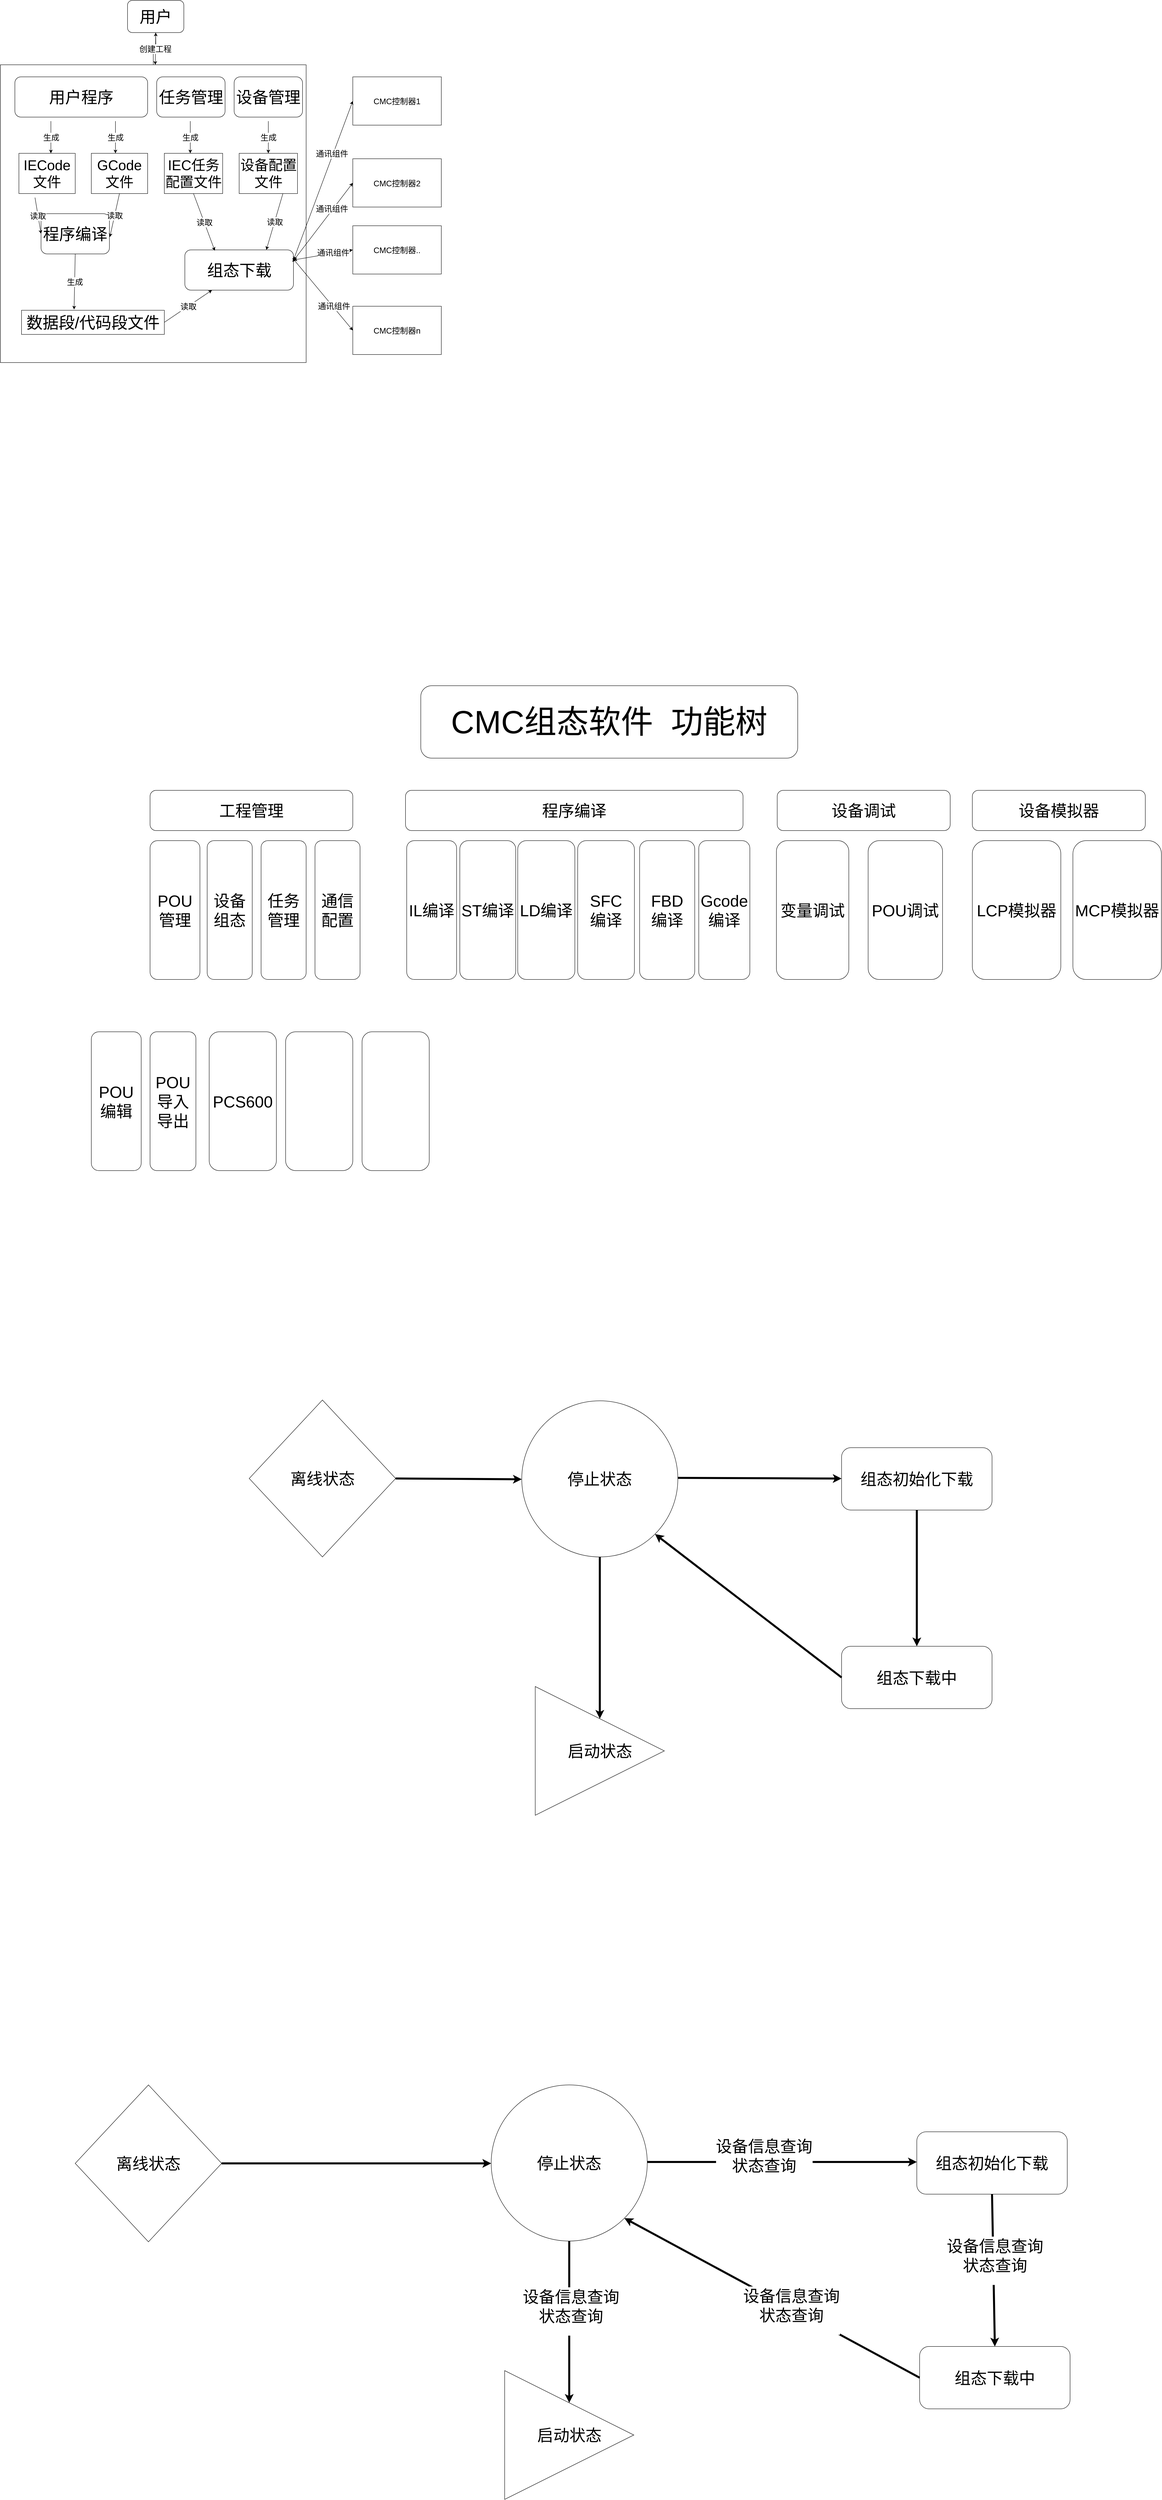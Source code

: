 <mxfile version="12.2.4" type="github" pages="1">
  <diagram id="8eFCHStxxwOZdWIUavua" name="Page-1">
    <mxGraphModel dx="2347" dy="2569" grid="1" gridSize="10" guides="1" tooltips="1" connect="1" arrows="1" fold="1" page="1" pageScale="1" pageWidth="827" pageHeight="1169" math="0" shadow="0">
      <root>
        <mxCell id="0"/>
        <mxCell id="1" parent="0"/>
        <mxCell id="lSWwNBWewVUf58__QeLn-1" value="&lt;font style=&quot;font-size: 40px&quot;&gt;用户&lt;/font&gt;" style="rounded=1;whiteSpace=wrap;html=1;" parent="1" vertex="1">
          <mxGeometry x="570" y="-1120" width="140" height="80" as="geometry"/>
        </mxCell>
        <mxCell id="lSWwNBWewVUf58__QeLn-21" value="" style="edgeStyle=orthogonalEdgeStyle;rounded=0;orthogonalLoop=1;jettySize=auto;html=1;" parent="1" source="lSWwNBWewVUf58__QeLn-2" edge="1">
          <mxGeometry relative="1" as="geometry">
            <mxPoint x="640" y="-1040" as="targetPoint"/>
          </mxGeometry>
        </mxCell>
        <mxCell id="lSWwNBWewVUf58__QeLn-2" value="" style="rounded=0;whiteSpace=wrap;html=1;" parent="1" vertex="1">
          <mxGeometry x="254" y="-960" width="760" height="740" as="geometry"/>
        </mxCell>
        <mxCell id="lSWwNBWewVUf58__QeLn-3" value="&lt;font style=&quot;font-size: 20px&quot;&gt;创建工程&lt;/font&gt;" style="endArrow=classic;html=1;exitX=0.5;exitY=1;exitDx=0;exitDy=0;" parent="1" source="lSWwNBWewVUf58__QeLn-1" target="lSWwNBWewVUf58__QeLn-2" edge="1">
          <mxGeometry width="50" height="50" relative="1" as="geometry">
            <mxPoint x="360" y="-280" as="sourcePoint"/>
            <mxPoint x="410" y="-330" as="targetPoint"/>
          </mxGeometry>
        </mxCell>
        <mxCell id="lSWwNBWewVUf58__QeLn-8" value="&lt;font style=&quot;font-size: 40px&quot;&gt;用户程序&lt;/font&gt;" style="rounded=1;whiteSpace=wrap;html=1;" parent="1" vertex="1">
          <mxGeometry x="290" y="-930" width="330" height="100" as="geometry"/>
        </mxCell>
        <mxCell id="lSWwNBWewVUf58__QeLn-11" value="&lt;div&gt;&lt;font style=&quot;font-size: 35px&quot;&gt;IECode&lt;/font&gt;&lt;/div&gt;&lt;div&gt;&lt;font style=&quot;font-size: 35px&quot;&gt;文件&lt;br&gt;&lt;/font&gt;&lt;/div&gt;" style="rounded=0;whiteSpace=wrap;html=1;" parent="1" vertex="1">
          <mxGeometry x="300" y="-740" width="140" height="100" as="geometry"/>
        </mxCell>
        <mxCell id="lSWwNBWewVUf58__QeLn-12" value="&lt;div&gt;&lt;font style=&quot;font-size: 35px&quot;&gt;GCode&lt;/font&gt;&lt;/div&gt;&lt;div&gt;&lt;font style=&quot;font-size: 35px&quot;&gt;文件&lt;br&gt;&lt;/font&gt;&lt;/div&gt;" style="rounded=0;whiteSpace=wrap;html=1;" parent="1" vertex="1">
          <mxGeometry x="480" y="-740" width="140" height="100" as="geometry"/>
        </mxCell>
        <mxCell id="lSWwNBWewVUf58__QeLn-14" value="&lt;font style=&quot;font-size: 40px&quot;&gt;设备管理&lt;/font&gt;" style="rounded=1;whiteSpace=wrap;html=1;" parent="1" vertex="1">
          <mxGeometry x="835" y="-930" width="170" height="100" as="geometry"/>
        </mxCell>
        <mxCell id="lSWwNBWewVUf58__QeLn-15" value="&lt;div&gt;&lt;font style=&quot;font-size: 35px&quot;&gt;设备配置&lt;/font&gt;&lt;/div&gt;&lt;div&gt;&lt;font style=&quot;font-size: 35px&quot;&gt;文件&lt;br&gt;&lt;/font&gt;&lt;/div&gt;" style="rounded=0;whiteSpace=wrap;html=1;" parent="1" vertex="1">
          <mxGeometry x="847.5" y="-740" width="145" height="100" as="geometry"/>
        </mxCell>
        <mxCell id="lSWwNBWewVUf58__QeLn-16" value="&lt;font style=&quot;font-size: 40px&quot;&gt;任务管理&lt;/font&gt;" style="rounded=1;whiteSpace=wrap;html=1;" parent="1" vertex="1">
          <mxGeometry x="642.5" y="-930" width="170" height="100" as="geometry"/>
        </mxCell>
        <mxCell id="lSWwNBWewVUf58__QeLn-17" value="&lt;div&gt;&lt;font style=&quot;font-size: 35px&quot;&gt;IEC任务&lt;/font&gt;&lt;/div&gt;&lt;div&gt;&lt;font style=&quot;font-size: 35px&quot;&gt;配置文件&lt;br&gt;&lt;/font&gt;&lt;/div&gt;" style="rounded=0;whiteSpace=wrap;html=1;" parent="1" vertex="1">
          <mxGeometry x="661.5" y="-740" width="145" height="100" as="geometry"/>
        </mxCell>
        <mxCell id="lSWwNBWewVUf58__QeLn-19" value="&lt;font style=&quot;font-size: 40px&quot;&gt;程序编译&lt;/font&gt;" style="rounded=1;whiteSpace=wrap;html=1;" parent="1" vertex="1">
          <mxGeometry x="355" y="-590" width="170" height="100" as="geometry"/>
        </mxCell>
        <mxCell id="lSWwNBWewVUf58__QeLn-22" value="生成" style="endArrow=classic;html=1;exitX=0.5;exitY=1;exitDx=0;exitDy=0;fontSize=20;" parent="1" edge="1">
          <mxGeometry width="50" height="50" relative="1" as="geometry">
            <mxPoint x="379.5" y="-820" as="sourcePoint"/>
            <mxPoint x="379.5" y="-740" as="targetPoint"/>
          </mxGeometry>
        </mxCell>
        <mxCell id="lSWwNBWewVUf58__QeLn-25" value="生成" style="endArrow=classic;html=1;exitX=0.5;exitY=1;exitDx=0;exitDy=0;fontSize=20;" parent="1" edge="1">
          <mxGeometry width="50" height="50" relative="1" as="geometry">
            <mxPoint x="540" y="-820" as="sourcePoint"/>
            <mxPoint x="540" y="-740" as="targetPoint"/>
          </mxGeometry>
        </mxCell>
        <mxCell id="lSWwNBWewVUf58__QeLn-26" value="生成" style="endArrow=classic;html=1;exitX=0.5;exitY=1;exitDx=0;exitDy=0;fontSize=20;" parent="1" edge="1">
          <mxGeometry width="50" height="50" relative="1" as="geometry">
            <mxPoint x="726" y="-820" as="sourcePoint"/>
            <mxPoint x="726" y="-740" as="targetPoint"/>
          </mxGeometry>
        </mxCell>
        <mxCell id="lSWwNBWewVUf58__QeLn-27" value="生成" style="endArrow=classic;html=1;exitX=0.5;exitY=1;exitDx=0;exitDy=0;fontSize=20;" parent="1" edge="1">
          <mxGeometry width="50" height="50" relative="1" as="geometry">
            <mxPoint x="920" y="-820" as="sourcePoint"/>
            <mxPoint x="920" y="-740" as="targetPoint"/>
          </mxGeometry>
        </mxCell>
        <mxCell id="lSWwNBWewVUf58__QeLn-28" value="读取" style="endArrow=classic;html=1;exitX=0.5;exitY=1;exitDx=0;exitDy=0;fontSize=20;entryX=0;entryY=0.5;entryDx=0;entryDy=0;" parent="1" target="lSWwNBWewVUf58__QeLn-19" edge="1">
          <mxGeometry width="50" height="50" relative="1" as="geometry">
            <mxPoint x="340" y="-630" as="sourcePoint"/>
            <mxPoint x="340" y="-550" as="targetPoint"/>
          </mxGeometry>
        </mxCell>
        <mxCell id="lSWwNBWewVUf58__QeLn-30" value="读取" style="endArrow=classic;html=1;exitX=0.5;exitY=1;exitDx=0;exitDy=0;fontSize=20;entryX=1.006;entryY=0.58;entryDx=0;entryDy=0;entryPerimeter=0;" parent="1" target="lSWwNBWewVUf58__QeLn-19" edge="1">
          <mxGeometry width="50" height="50" relative="1" as="geometry">
            <mxPoint x="550.0" y="-640" as="sourcePoint"/>
            <mxPoint x="610.0" y="-540" as="targetPoint"/>
          </mxGeometry>
        </mxCell>
        <mxCell id="lSWwNBWewVUf58__QeLn-31" value="生成" style="endArrow=classic;html=1;exitX=0.5;exitY=1;exitDx=0;exitDy=0;fontSize=20;entryX=0.368;entryY=-0.033;entryDx=0;entryDy=0;entryPerimeter=0;" parent="1" source="lSWwNBWewVUf58__QeLn-19" target="lSWwNBWewVUf58__QeLn-35" edge="1">
          <mxGeometry width="50" height="50" relative="1" as="geometry">
            <mxPoint x="478.5" y="-440" as="sourcePoint"/>
            <mxPoint x="478.5" y="-360" as="targetPoint"/>
          </mxGeometry>
        </mxCell>
        <mxCell id="lSWwNBWewVUf58__QeLn-34" value="&lt;font style=&quot;font-size: 40px&quot;&gt;组态下载&lt;/font&gt;" style="rounded=1;whiteSpace=wrap;html=1;" parent="1" vertex="1">
          <mxGeometry x="712.5" y="-500" width="270" height="100" as="geometry"/>
        </mxCell>
        <mxCell id="lSWwNBWewVUf58__QeLn-35" value="&lt;font style=&quot;font-size: 40px&quot;&gt;数据段/代码段文件&lt;/font&gt;" style="rounded=0;whiteSpace=wrap;html=1;fontSize=20;" parent="1" vertex="1">
          <mxGeometry x="306.5" y="-350" width="355" height="60" as="geometry"/>
        </mxCell>
        <mxCell id="lSWwNBWewVUf58__QeLn-36" value="读取" style="endArrow=classic;html=1;exitX=0.5;exitY=1;exitDx=0;exitDy=0;fontSize=20;entryX=0.25;entryY=1;entryDx=0;entryDy=0;" parent="1" target="lSWwNBWewVUf58__QeLn-34" edge="1">
          <mxGeometry width="50" height="50" relative="1" as="geometry">
            <mxPoint x="661.5" y="-320" as="sourcePoint"/>
            <mxPoint x="716.5" y="-190" as="targetPoint"/>
          </mxGeometry>
        </mxCell>
        <mxCell id="lSWwNBWewVUf58__QeLn-37" value="读取" style="endArrow=classic;html=1;exitX=0.5;exitY=1;exitDx=0;exitDy=0;fontSize=20;entryX=0.276;entryY=0.02;entryDx=0;entryDy=0;entryPerimeter=0;" parent="1" source="lSWwNBWewVUf58__QeLn-17" target="lSWwNBWewVUf58__QeLn-34" edge="1">
          <mxGeometry width="50" height="50" relative="1" as="geometry">
            <mxPoint x="694" y="-540" as="sourcePoint"/>
            <mxPoint x="812.5" y="-620" as="targetPoint"/>
          </mxGeometry>
        </mxCell>
        <mxCell id="lSWwNBWewVUf58__QeLn-38" value="读取" style="endArrow=classic;html=1;exitX=0.75;exitY=1;exitDx=0;exitDy=0;fontSize=20;entryX=0.75;entryY=0;entryDx=0;entryDy=0;" parent="1" source="lSWwNBWewVUf58__QeLn-15" target="lSWwNBWewVUf58__QeLn-34" edge="1">
          <mxGeometry width="50" height="50" relative="1" as="geometry">
            <mxPoint x="744" y="-630.0" as="sourcePoint"/>
            <mxPoint x="790" y="-490" as="targetPoint"/>
          </mxGeometry>
        </mxCell>
        <mxCell id="lSWwNBWewVUf58__QeLn-39" value="CMC控制器1" style="rounded=0;whiteSpace=wrap;html=1;fontSize=20;" parent="1" vertex="1">
          <mxGeometry x="1130" y="-930" width="220" height="120" as="geometry"/>
        </mxCell>
        <mxCell id="lSWwNBWewVUf58__QeLn-42" value="CMC控制器2" style="rounded=0;whiteSpace=wrap;html=1;fontSize=20;" parent="1" vertex="1">
          <mxGeometry x="1130" y="-726.5" width="220" height="120" as="geometry"/>
        </mxCell>
        <mxCell id="lSWwNBWewVUf58__QeLn-43" value="CMC控制器.." style="rounded=0;whiteSpace=wrap;html=1;fontSize=20;" parent="1" vertex="1">
          <mxGeometry x="1130" y="-560" width="220" height="120" as="geometry"/>
        </mxCell>
        <mxCell id="lSWwNBWewVUf58__QeLn-45" value="CMC控制器n" style="rounded=0;whiteSpace=wrap;html=1;fontSize=20;" parent="1" vertex="1">
          <mxGeometry x="1130" y="-360" width="220" height="120" as="geometry"/>
        </mxCell>
        <mxCell id="lSWwNBWewVUf58__QeLn-46" value="" style="endArrow=classic;startArrow=classic;html=1;fontSize=20;exitX=1;exitY=0.25;exitDx=0;exitDy=0;entryX=0;entryY=0.5;entryDx=0;entryDy=0;" parent="1" source="lSWwNBWewVUf58__QeLn-34" target="lSWwNBWewVUf58__QeLn-39" edge="1">
          <mxGeometry width="50" height="50" relative="1" as="geometry">
            <mxPoint x="1100" y="-810" as="sourcePoint"/>
            <mxPoint x="1150" y="-860" as="targetPoint"/>
          </mxGeometry>
        </mxCell>
        <mxCell id="lSWwNBWewVUf58__QeLn-47" value="通讯组件" style="text;html=1;resizable=0;points=[];align=center;verticalAlign=middle;labelBackgroundColor=#ffffff;fontSize=20;" parent="lSWwNBWewVUf58__QeLn-46" vertex="1" connectable="0">
          <mxGeometry x="0.335" y="3" relative="1" as="geometry">
            <mxPoint as="offset"/>
          </mxGeometry>
        </mxCell>
        <mxCell id="lSWwNBWewVUf58__QeLn-48" value="" style="endArrow=classic;startArrow=classic;html=1;fontSize=20;entryX=0;entryY=0.5;entryDx=0;entryDy=0;" parent="1" target="lSWwNBWewVUf58__QeLn-42" edge="1">
          <mxGeometry width="50" height="50" relative="1" as="geometry">
            <mxPoint x="980" y="-470" as="sourcePoint"/>
            <mxPoint x="1160" y="-850" as="targetPoint"/>
          </mxGeometry>
        </mxCell>
        <mxCell id="lSWwNBWewVUf58__QeLn-49" value="通讯组件" style="text;html=1;resizable=0;points=[];align=center;verticalAlign=middle;labelBackgroundColor=#ffffff;fontSize=20;" parent="lSWwNBWewVUf58__QeLn-48" vertex="1" connectable="0">
          <mxGeometry x="0.335" y="3" relative="1" as="geometry">
            <mxPoint as="offset"/>
          </mxGeometry>
        </mxCell>
        <mxCell id="lSWwNBWewVUf58__QeLn-52" value="" style="endArrow=classic;startArrow=classic;html=1;fontSize=20;entryX=0;entryY=0.5;entryDx=0;entryDy=0;exitX=1;exitY=0.25;exitDx=0;exitDy=0;" parent="1" source="lSWwNBWewVUf58__QeLn-34" target="lSWwNBWewVUf58__QeLn-43" edge="1">
          <mxGeometry width="50" height="50" relative="1" as="geometry">
            <mxPoint x="990" y="-460" as="sourcePoint"/>
            <mxPoint x="1140" y="-656.5" as="targetPoint"/>
          </mxGeometry>
        </mxCell>
        <mxCell id="lSWwNBWewVUf58__QeLn-53" value="通讯组件" style="text;html=1;resizable=0;points=[];align=center;verticalAlign=middle;labelBackgroundColor=#ffffff;fontSize=20;" parent="lSWwNBWewVUf58__QeLn-52" vertex="1" connectable="0">
          <mxGeometry x="0.335" y="3" relative="1" as="geometry">
            <mxPoint as="offset"/>
          </mxGeometry>
        </mxCell>
        <mxCell id="lSWwNBWewVUf58__QeLn-55" value="" style="endArrow=classic;startArrow=classic;html=1;fontSize=20;entryX=0;entryY=0.5;entryDx=0;entryDy=0;" parent="1" target="lSWwNBWewVUf58__QeLn-45" edge="1">
          <mxGeometry width="50" height="50" relative="1" as="geometry">
            <mxPoint x="980" y="-480" as="sourcePoint"/>
            <mxPoint x="1140" y="-490" as="targetPoint"/>
          </mxGeometry>
        </mxCell>
        <mxCell id="lSWwNBWewVUf58__QeLn-56" value="通讯组件" style="text;html=1;resizable=0;points=[];align=center;verticalAlign=middle;labelBackgroundColor=#ffffff;fontSize=20;" parent="lSWwNBWewVUf58__QeLn-55" vertex="1" connectable="0">
          <mxGeometry x="0.335" y="3" relative="1" as="geometry">
            <mxPoint as="offset"/>
          </mxGeometry>
        </mxCell>
        <mxCell id="lSWwNBWewVUf58__QeLn-58" value="&lt;font style=&quot;font-size: 40px&quot;&gt;工程管理&lt;/font&gt;" style="rounded=1;whiteSpace=wrap;html=1;" parent="1" vertex="1">
          <mxGeometry x="626" y="843" width="504" height="100" as="geometry"/>
        </mxCell>
        <mxCell id="lSWwNBWewVUf58__QeLn-59" value="&lt;font style=&quot;font-size: 80px&quot;&gt;CMC组态软件&amp;nbsp; 功能树&lt;/font&gt;" style="rounded=1;whiteSpace=wrap;html=1;" parent="1" vertex="1">
          <mxGeometry x="1299" y="583" width="937" height="180" as="geometry"/>
        </mxCell>
        <mxCell id="lSWwNBWewVUf58__QeLn-60" value="&lt;p&gt;&lt;font style=&quot;font-size: 40px&quot; face=&quot;Helvetica&quot;&gt;POU管理&lt;/font&gt;&lt;/p&gt;" style="rounded=1;whiteSpace=wrap;textDirection=ltr;html=1;" parent="1" vertex="1">
          <mxGeometry x="626" y="968" width="124" height="345" as="geometry"/>
        </mxCell>
        <mxCell id="lSWwNBWewVUf58__QeLn-63" value="&lt;font style=&quot;font-size: 40px&quot;&gt;设备组态&lt;/font&gt;" style="rounded=1;whiteSpace=wrap;textDirection=ltr;html=1;" parent="1" vertex="1">
          <mxGeometry x="768" y="968" width="112" height="345" as="geometry"/>
        </mxCell>
        <mxCell id="lSWwNBWewVUf58__QeLn-64" value="&lt;p style=&quot;font-size: 40px&quot;&gt;任务管理&lt;/p&gt;" style="rounded=1;whiteSpace=wrap;textDirection=ltr;html=1;" parent="1" vertex="1">
          <mxGeometry x="902" y="968" width="112" height="345" as="geometry"/>
        </mxCell>
        <mxCell id="lSWwNBWewVUf58__QeLn-65" value="&lt;font style=&quot;font-size: 40px&quot;&gt;通信配置&lt;/font&gt;" style="rounded=1;whiteSpace=wrap;textDirection=ltr;html=1;" parent="1" vertex="1">
          <mxGeometry x="1036" y="968" width="112" height="345" as="geometry"/>
        </mxCell>
        <mxCell id="lSWwNBWewVUf58__QeLn-66" value="&lt;p&gt;&lt;font style=&quot;font-size: 40px&quot; face=&quot;Helvetica&quot;&gt;POU编辑&lt;/font&gt;&lt;/p&gt;" style="rounded=1;whiteSpace=wrap;textDirection=ltr;html=1;" parent="1" vertex="1">
          <mxGeometry x="480" y="1443" width="124" height="345" as="geometry"/>
        </mxCell>
        <mxCell id="lSWwNBWewVUf58__QeLn-67" value="&lt;p&gt;&lt;font style=&quot;font-size: 40px&quot; face=&quot;Helvetica&quot;&gt;POU导入导出&lt;/font&gt;&lt;/p&gt;" style="rounded=1;whiteSpace=wrap;textDirection=ltr;html=1;" parent="1" vertex="1">
          <mxGeometry x="626" y="1443" width="114" height="345" as="geometry"/>
        </mxCell>
        <mxCell id="lSWwNBWewVUf58__QeLn-68" value="&lt;font style=&quot;font-size: 40px&quot;&gt;PCS600&lt;/font&gt;" style="rounded=1;whiteSpace=wrap;textDirection=ltr;html=1;" parent="1" vertex="1">
          <mxGeometry x="773" y="1443" width="167" height="345" as="geometry"/>
        </mxCell>
        <mxCell id="lSWwNBWewVUf58__QeLn-69" value="" style="rounded=1;whiteSpace=wrap;textDirection=ltr;html=1;" parent="1" vertex="1">
          <mxGeometry x="963" y="1443" width="167" height="345" as="geometry"/>
        </mxCell>
        <mxCell id="lSWwNBWewVUf58__QeLn-70" value="" style="rounded=1;whiteSpace=wrap;textDirection=ltr;html=1;" parent="1" vertex="1">
          <mxGeometry x="1153" y="1443" width="167" height="345" as="geometry"/>
        </mxCell>
        <mxCell id="lSWwNBWewVUf58__QeLn-71" value="&lt;font style=&quot;font-size: 40px&quot;&gt;程序编译&lt;/font&gt;" style="rounded=1;whiteSpace=wrap;html=1;" parent="1" vertex="1">
          <mxGeometry x="1261" y="843" width="839" height="100" as="geometry"/>
        </mxCell>
        <mxCell id="lSWwNBWewVUf58__QeLn-72" value="&lt;font style=&quot;font-size: 40px&quot;&gt;IL编译&lt;/font&gt;" style="rounded=1;whiteSpace=wrap;textDirection=ltr;html=1;" parent="1" vertex="1">
          <mxGeometry x="1264" y="968" width="124" height="345" as="geometry"/>
        </mxCell>
        <mxCell id="lSWwNBWewVUf58__QeLn-73" value="&lt;font style=&quot;font-size: 40px&quot;&gt;ST编译&lt;/font&gt;" style="rounded=1;whiteSpace=wrap;textDirection=ltr;html=1;" parent="1" vertex="1">
          <mxGeometry x="1396" y="968" width="139" height="345" as="geometry"/>
        </mxCell>
        <mxCell id="lSWwNBWewVUf58__QeLn-74" value="&lt;font style=&quot;font-size: 40px&quot;&gt;LD编译&lt;/font&gt;" style="rounded=1;whiteSpace=wrap;textDirection=ltr;html=1;" parent="1" vertex="1">
          <mxGeometry x="1540" y="968" width="142" height="345" as="geometry"/>
        </mxCell>
        <mxCell id="lSWwNBWewVUf58__QeLn-75" value="&lt;div&gt;&lt;font style=&quot;font-size: 40px&quot;&gt;SFC&lt;/font&gt;&lt;/div&gt;&lt;div&gt;&lt;font style=&quot;font-size: 40px&quot;&gt;编译&lt;/font&gt;&lt;/div&gt;" style="rounded=1;whiteSpace=wrap;textDirection=ltr;html=1;" parent="1" vertex="1">
          <mxGeometry x="1689" y="968" width="141" height="345" as="geometry"/>
        </mxCell>
        <mxCell id="lSWwNBWewVUf58__QeLn-76" value="&lt;div&gt;&lt;font style=&quot;font-size: 40px&quot;&gt;FBD&lt;/font&gt;&lt;font style=&quot;font-size: 40px&quot;&gt;&lt;br&gt;&lt;/font&gt;&lt;/div&gt;&lt;div&gt;&lt;font style=&quot;font-size: 40px&quot;&gt;编译&lt;/font&gt;&lt;/div&gt;" style="rounded=1;whiteSpace=wrap;textDirection=ltr;html=1;" parent="1" vertex="1">
          <mxGeometry x="1843" y="968" width="137" height="345" as="geometry"/>
        </mxCell>
        <mxCell id="lSWwNBWewVUf58__QeLn-77" value="&lt;font style=&quot;font-size: 40px&quot;&gt;Gcode编译&lt;/font&gt;" style="rounded=1;whiteSpace=wrap;textDirection=ltr;html=1;" parent="1" vertex="1">
          <mxGeometry x="1990" y="968" width="127" height="345" as="geometry"/>
        </mxCell>
        <mxCell id="lSWwNBWewVUf58__QeLn-79" value="&lt;font style=&quot;font-size: 40px&quot;&gt;设备调试&lt;/font&gt;" style="rounded=1;whiteSpace=wrap;html=1;" parent="1" vertex="1">
          <mxGeometry x="2185" y="843" width="430" height="100" as="geometry"/>
        </mxCell>
        <mxCell id="lSWwNBWewVUf58__QeLn-80" value="&lt;font style=&quot;font-size: 40px&quot;&gt;变量调试&lt;/font&gt;" style="rounded=1;whiteSpace=wrap;textDirection=ltr;html=1;" parent="1" vertex="1">
          <mxGeometry x="2183" y="968" width="180" height="345" as="geometry"/>
        </mxCell>
        <mxCell id="lSWwNBWewVUf58__QeLn-81" value="&lt;font style=&quot;font-size: 40px&quot;&gt;POU调试&lt;/font&gt;" style="rounded=1;whiteSpace=wrap;textDirection=ltr;html=1;" parent="1" vertex="1">
          <mxGeometry x="2411" y="968" width="185" height="345" as="geometry"/>
        </mxCell>
        <mxCell id="lSWwNBWewVUf58__QeLn-82" value="&lt;font style=&quot;font-size: 40px&quot;&gt;设备模拟器&lt;/font&gt;" style="rounded=1;whiteSpace=wrap;html=1;" parent="1" vertex="1">
          <mxGeometry x="2670" y="843" width="430" height="100" as="geometry"/>
        </mxCell>
        <mxCell id="lSWwNBWewVUf58__QeLn-83" value="&lt;font style=&quot;font-size: 40px&quot;&gt;LCP模拟器&lt;/font&gt;" style="rounded=1;whiteSpace=wrap;textDirection=ltr;html=1;" parent="1" vertex="1">
          <mxGeometry x="2670" y="968" width="220" height="345" as="geometry"/>
        </mxCell>
        <mxCell id="lSWwNBWewVUf58__QeLn-84" value="&lt;font style=&quot;font-size: 40px&quot;&gt;MCP模拟器&lt;/font&gt;" style="rounded=1;whiteSpace=wrap;textDirection=ltr;html=1;" parent="1" vertex="1">
          <mxGeometry x="2920" y="968" width="220" height="345" as="geometry"/>
        </mxCell>
        <mxCell id="lSWwNBWewVUf58__QeLn-85" value="&lt;font style=&quot;font-size: 40px&quot;&gt;离线状态&lt;/font&gt;" style="rhombus;whiteSpace=wrap;html=1;fontSize=20;" parent="1" vertex="1">
          <mxGeometry x="872.5" y="2358" width="364" height="390" as="geometry"/>
        </mxCell>
        <mxCell id="lSWwNBWewVUf58__QeLn-86" value="" style="endArrow=classic;html=1;fontSize=40;horizontal=0;verticalAlign=middle;strokeWidth=5;exitX=1;exitY=0.5;exitDx=0;exitDy=0;" parent="1" edge="1" source="lSWwNBWewVUf58__QeLn-85">
          <mxGeometry width="50" height="50" relative="1" as="geometry">
            <mxPoint x="880" y="2555" as="sourcePoint"/>
            <mxPoint x="1550" y="2555" as="targetPoint"/>
          </mxGeometry>
        </mxCell>
        <mxCell id="lSWwNBWewVUf58__QeLn-88" value="&lt;font style=&quot;font-size: 40px&quot;&gt;停止状态&lt;/font&gt;" style="ellipse;whiteSpace=wrap;html=1;aspect=fixed;fontSize=20;" parent="1" vertex="1">
          <mxGeometry x="1550" y="2360" width="388" height="388" as="geometry"/>
        </mxCell>
        <mxCell id="lSWwNBWewVUf58__QeLn-94" value="组态下载中" style="rounded=1;whiteSpace=wrap;html=1;fontSize=40;" parent="1" vertex="1">
          <mxGeometry x="2345" y="2970" width="374" height="155" as="geometry"/>
        </mxCell>
        <mxCell id="lSWwNBWewVUf58__QeLn-95" value="" style="endArrow=classic;html=1;fontSize=40;horizontal=0;verticalAlign=middle;strokeWidth=5;" parent="1" edge="1" source="lSWwNBWewVUf58__QeLn-92">
          <mxGeometry width="50" height="50" relative="1" as="geometry">
            <mxPoint x="1938" y="2551.5" as="sourcePoint"/>
            <mxPoint x="2608" y="2551.5" as="targetPoint"/>
          </mxGeometry>
        </mxCell>
        <mxCell id="lSWwNBWewVUf58__QeLn-100" value="" style="endArrow=classic;html=1;fontSize=40;horizontal=0;verticalAlign=middle;strokeWidth=5;exitX=0.5;exitY=1;exitDx=0;exitDy=0;entryX=0.5;entryY=0;entryDx=0;entryDy=0;" parent="1" source="lSWwNBWewVUf58__QeLn-92" target="lSWwNBWewVUf58__QeLn-94" edge="1">
          <mxGeometry width="50" height="50" relative="1" as="geometry">
            <mxPoint x="2654" y="2780" as="sourcePoint"/>
            <mxPoint x="3324" y="2780" as="targetPoint"/>
          </mxGeometry>
        </mxCell>
        <mxCell id="lSWwNBWewVUf58__QeLn-103" value="" style="endArrow=classic;html=1;fontSize=40;horizontal=0;verticalAlign=middle;strokeWidth=5;entryX=1;entryY=1;entryDx=0;entryDy=0;exitX=0;exitY=0.5;exitDx=0;exitDy=0;" parent="1" source="lSWwNBWewVUf58__QeLn-94" target="lSWwNBWewVUf58__QeLn-88" edge="1">
          <mxGeometry width="50" height="50" relative="1" as="geometry">
            <mxPoint x="2600" y="2940" as="sourcePoint"/>
            <mxPoint x="2812" y="2880" as="targetPoint"/>
          </mxGeometry>
        </mxCell>
        <mxCell id="lSWwNBWewVUf58__QeLn-106" value="启动状态" style="triangle;whiteSpace=wrap;html=1;fontSize=40;" parent="1" vertex="1">
          <mxGeometry x="1583.5" y="3070" width="321" height="320" as="geometry"/>
        </mxCell>
        <mxCell id="lSWwNBWewVUf58__QeLn-111" value="" style="endArrow=classic;html=1;fontSize=40;horizontal=0;verticalAlign=middle;strokeWidth=5;exitX=0.5;exitY=1;exitDx=0;exitDy=0;entryX=0.5;entryY=0;entryDx=0;entryDy=0;" parent="1" source="lSWwNBWewVUf58__QeLn-88" target="lSWwNBWewVUf58__QeLn-106" edge="1">
          <mxGeometry width="50" height="50" relative="1" as="geometry">
            <mxPoint x="2386.5" y="3247.5" as="sourcePoint"/>
            <mxPoint x="1800" y="3170" as="targetPoint"/>
          </mxGeometry>
        </mxCell>
        <mxCell id="KkgqkZUw1tj9q-lU1EZx-1" value="&lt;font style=&quot;font-size: 40px&quot;&gt;离线状态&lt;/font&gt;" style="rhombus;whiteSpace=wrap;html=1;fontSize=20;" vertex="1" parent="1">
          <mxGeometry x="440" y="4060" width="364" height="390" as="geometry"/>
        </mxCell>
        <mxCell id="KkgqkZUw1tj9q-lU1EZx-2" value="" style="endArrow=classic;html=1;fontSize=40;horizontal=0;verticalAlign=middle;strokeWidth=5;" edge="1" parent="1">
          <mxGeometry width="50" height="50" relative="1" as="geometry">
            <mxPoint x="804" y="4255" as="sourcePoint"/>
            <mxPoint x="1474" y="4255" as="targetPoint"/>
          </mxGeometry>
        </mxCell>
        <mxCell id="KkgqkZUw1tj9q-lU1EZx-3" value="&lt;font style=&quot;font-size: 40px&quot;&gt;停止状态&lt;/font&gt;" style="ellipse;whiteSpace=wrap;html=1;aspect=fixed;fontSize=20;" vertex="1" parent="1">
          <mxGeometry x="1474" y="4060" width="388" height="388" as="geometry"/>
        </mxCell>
        <mxCell id="KkgqkZUw1tj9q-lU1EZx-4" value="组态初始化下载" style="rounded=1;whiteSpace=wrap;html=1;fontSize=40;" vertex="1" parent="1">
          <mxGeometry x="2532" y="4176.5" width="374" height="155" as="geometry"/>
        </mxCell>
        <mxCell id="KkgqkZUw1tj9q-lU1EZx-5" value="组态下载中" style="rounded=1;whiteSpace=wrap;html=1;fontSize=40;" vertex="1" parent="1">
          <mxGeometry x="2539" y="4710" width="374" height="155" as="geometry"/>
        </mxCell>
        <mxCell id="KkgqkZUw1tj9q-lU1EZx-6" value="" style="endArrow=classic;html=1;fontSize=40;horizontal=0;verticalAlign=middle;strokeWidth=5;" edge="1" parent="1">
          <mxGeometry width="50" height="50" relative="1" as="geometry">
            <mxPoint x="1862" y="4251.5" as="sourcePoint"/>
            <mxPoint x="2532.0" y="4251.5" as="targetPoint"/>
          </mxGeometry>
        </mxCell>
        <mxCell id="KkgqkZUw1tj9q-lU1EZx-7" value="&lt;div style=&quot;font-size: 40px&quot;&gt;&lt;font style=&quot;font-size: 40px&quot;&gt;设备信息查询&lt;br&gt;&lt;/font&gt;&lt;/div&gt;&lt;div style=&quot;font-size: 40px&quot;&gt;&lt;font style=&quot;font-size: 40px&quot;&gt;状态查询&lt;/font&gt;&lt;/div&gt;&lt;div&gt;&lt;br&gt;&lt;/div&gt;" style="text;html=1;resizable=0;points=[];align=center;verticalAlign=middle;labelBackgroundColor=#ffffff;fontSize=20;" vertex="1" connectable="0" parent="KkgqkZUw1tj9q-lU1EZx-6">
          <mxGeometry x="-0.134" y="4" relative="1" as="geometry">
            <mxPoint as="offset"/>
          </mxGeometry>
        </mxCell>
        <mxCell id="KkgqkZUw1tj9q-lU1EZx-8" value="" style="endArrow=classic;html=1;fontSize=40;horizontal=0;verticalAlign=middle;strokeWidth=5;exitX=0.5;exitY=1;exitDx=0;exitDy=0;entryX=0.5;entryY=0;entryDx=0;entryDy=0;" edge="1" parent="1" source="KkgqkZUw1tj9q-lU1EZx-4" target="KkgqkZUw1tj9q-lU1EZx-5">
          <mxGeometry width="50" height="50" relative="1" as="geometry">
            <mxPoint x="2578" y="4480" as="sourcePoint"/>
            <mxPoint x="3248" y="4480" as="targetPoint"/>
          </mxGeometry>
        </mxCell>
        <mxCell id="KkgqkZUw1tj9q-lU1EZx-9" value="&lt;div style=&quot;font-size: 40px&quot;&gt;&lt;font style=&quot;font-size: 40px&quot;&gt;设备信息查询&lt;br&gt;&lt;/font&gt;&lt;/div&gt;&lt;div style=&quot;font-size: 40px&quot;&gt;&lt;font style=&quot;font-size: 40px&quot;&gt;状态查询&lt;/font&gt;&lt;/div&gt;&lt;div&gt;&lt;br&gt;&lt;/div&gt;" style="text;html=1;resizable=0;points=[];align=center;verticalAlign=middle;labelBackgroundColor=#ffffff;fontSize=20;" vertex="1" connectable="0" parent="KkgqkZUw1tj9q-lU1EZx-8">
          <mxGeometry x="-0.134" y="4" relative="1" as="geometry">
            <mxPoint as="offset"/>
          </mxGeometry>
        </mxCell>
        <mxCell id="KkgqkZUw1tj9q-lU1EZx-10" value="" style="endArrow=classic;html=1;fontSize=40;horizontal=0;verticalAlign=middle;strokeWidth=5;entryX=1;entryY=1;entryDx=0;entryDy=0;exitX=0;exitY=0.5;exitDx=0;exitDy=0;" edge="1" parent="1" source="KkgqkZUw1tj9q-lU1EZx-5" target="KkgqkZUw1tj9q-lU1EZx-3">
          <mxGeometry width="50" height="50" relative="1" as="geometry">
            <mxPoint x="2524" y="4640" as="sourcePoint"/>
            <mxPoint x="2736" y="4580" as="targetPoint"/>
          </mxGeometry>
        </mxCell>
        <mxCell id="KkgqkZUw1tj9q-lU1EZx-11" value="&lt;div style=&quot;font-size: 40px&quot;&gt;&lt;font style=&quot;font-size: 40px&quot;&gt;设备信息查询&lt;br&gt;&lt;/font&gt;&lt;/div&gt;&lt;div style=&quot;font-size: 40px&quot;&gt;&lt;font style=&quot;font-size: 40px&quot;&gt;状态查询&lt;/font&gt;&lt;/div&gt;&lt;div&gt;&lt;br&gt;&lt;/div&gt;" style="text;html=1;resizable=0;points=[];align=center;verticalAlign=middle;labelBackgroundColor=#ffffff;fontSize=20;" vertex="1" connectable="0" parent="KkgqkZUw1tj9q-lU1EZx-10">
          <mxGeometry x="-0.134" y="4" relative="1" as="geometry">
            <mxPoint as="offset"/>
          </mxGeometry>
        </mxCell>
        <mxCell id="KkgqkZUw1tj9q-lU1EZx-12" value="启动状态" style="triangle;whiteSpace=wrap;html=1;fontSize=40;" vertex="1" parent="1">
          <mxGeometry x="1507.5" y="4770" width="321" height="320" as="geometry"/>
        </mxCell>
        <mxCell id="KkgqkZUw1tj9q-lU1EZx-13" value="" style="endArrow=classic;html=1;fontSize=40;horizontal=0;verticalAlign=middle;strokeWidth=5;exitX=0.5;exitY=1;exitDx=0;exitDy=0;entryX=0.5;entryY=0;entryDx=0;entryDy=0;" edge="1" parent="1" source="KkgqkZUw1tj9q-lU1EZx-3" target="KkgqkZUw1tj9q-lU1EZx-12">
          <mxGeometry width="50" height="50" relative="1" as="geometry">
            <mxPoint x="2310.5" y="4947.5" as="sourcePoint"/>
            <mxPoint x="1724" y="4870" as="targetPoint"/>
          </mxGeometry>
        </mxCell>
        <mxCell id="KkgqkZUw1tj9q-lU1EZx-14" value="&lt;div style=&quot;font-size: 40px&quot;&gt;&lt;font style=&quot;font-size: 40px&quot;&gt;设备信息查询&lt;br&gt;&lt;/font&gt;&lt;/div&gt;&lt;div style=&quot;font-size: 40px&quot;&gt;&lt;font style=&quot;font-size: 40px&quot;&gt;状态查询&lt;/font&gt;&lt;/div&gt;&lt;div&gt;&lt;br&gt;&lt;/div&gt;" style="text;html=1;resizable=0;points=[];align=center;verticalAlign=middle;labelBackgroundColor=#ffffff;fontSize=20;" vertex="1" connectable="0" parent="KkgqkZUw1tj9q-lU1EZx-13">
          <mxGeometry x="-0.134" y="4" relative="1" as="geometry">
            <mxPoint as="offset"/>
          </mxGeometry>
        </mxCell>
        <mxCell id="lSWwNBWewVUf58__QeLn-92" value="组态初始化下载" style="rounded=1;whiteSpace=wrap;html=1;fontSize=40;" parent="1" vertex="1">
          <mxGeometry x="2345" y="2476.5" width="374" height="155" as="geometry"/>
        </mxCell>
        <mxCell id="KkgqkZUw1tj9q-lU1EZx-15" value="" style="endArrow=classic;html=1;fontSize=40;horizontal=0;verticalAlign=middle;strokeWidth=5;" edge="1" parent="1" target="lSWwNBWewVUf58__QeLn-92">
          <mxGeometry width="50" height="50" relative="1" as="geometry">
            <mxPoint x="1938" y="2551.5" as="sourcePoint"/>
            <mxPoint x="2608.0" y="2551.5" as="targetPoint"/>
          </mxGeometry>
        </mxCell>
      </root>
    </mxGraphModel>
  </diagram>
</mxfile>
